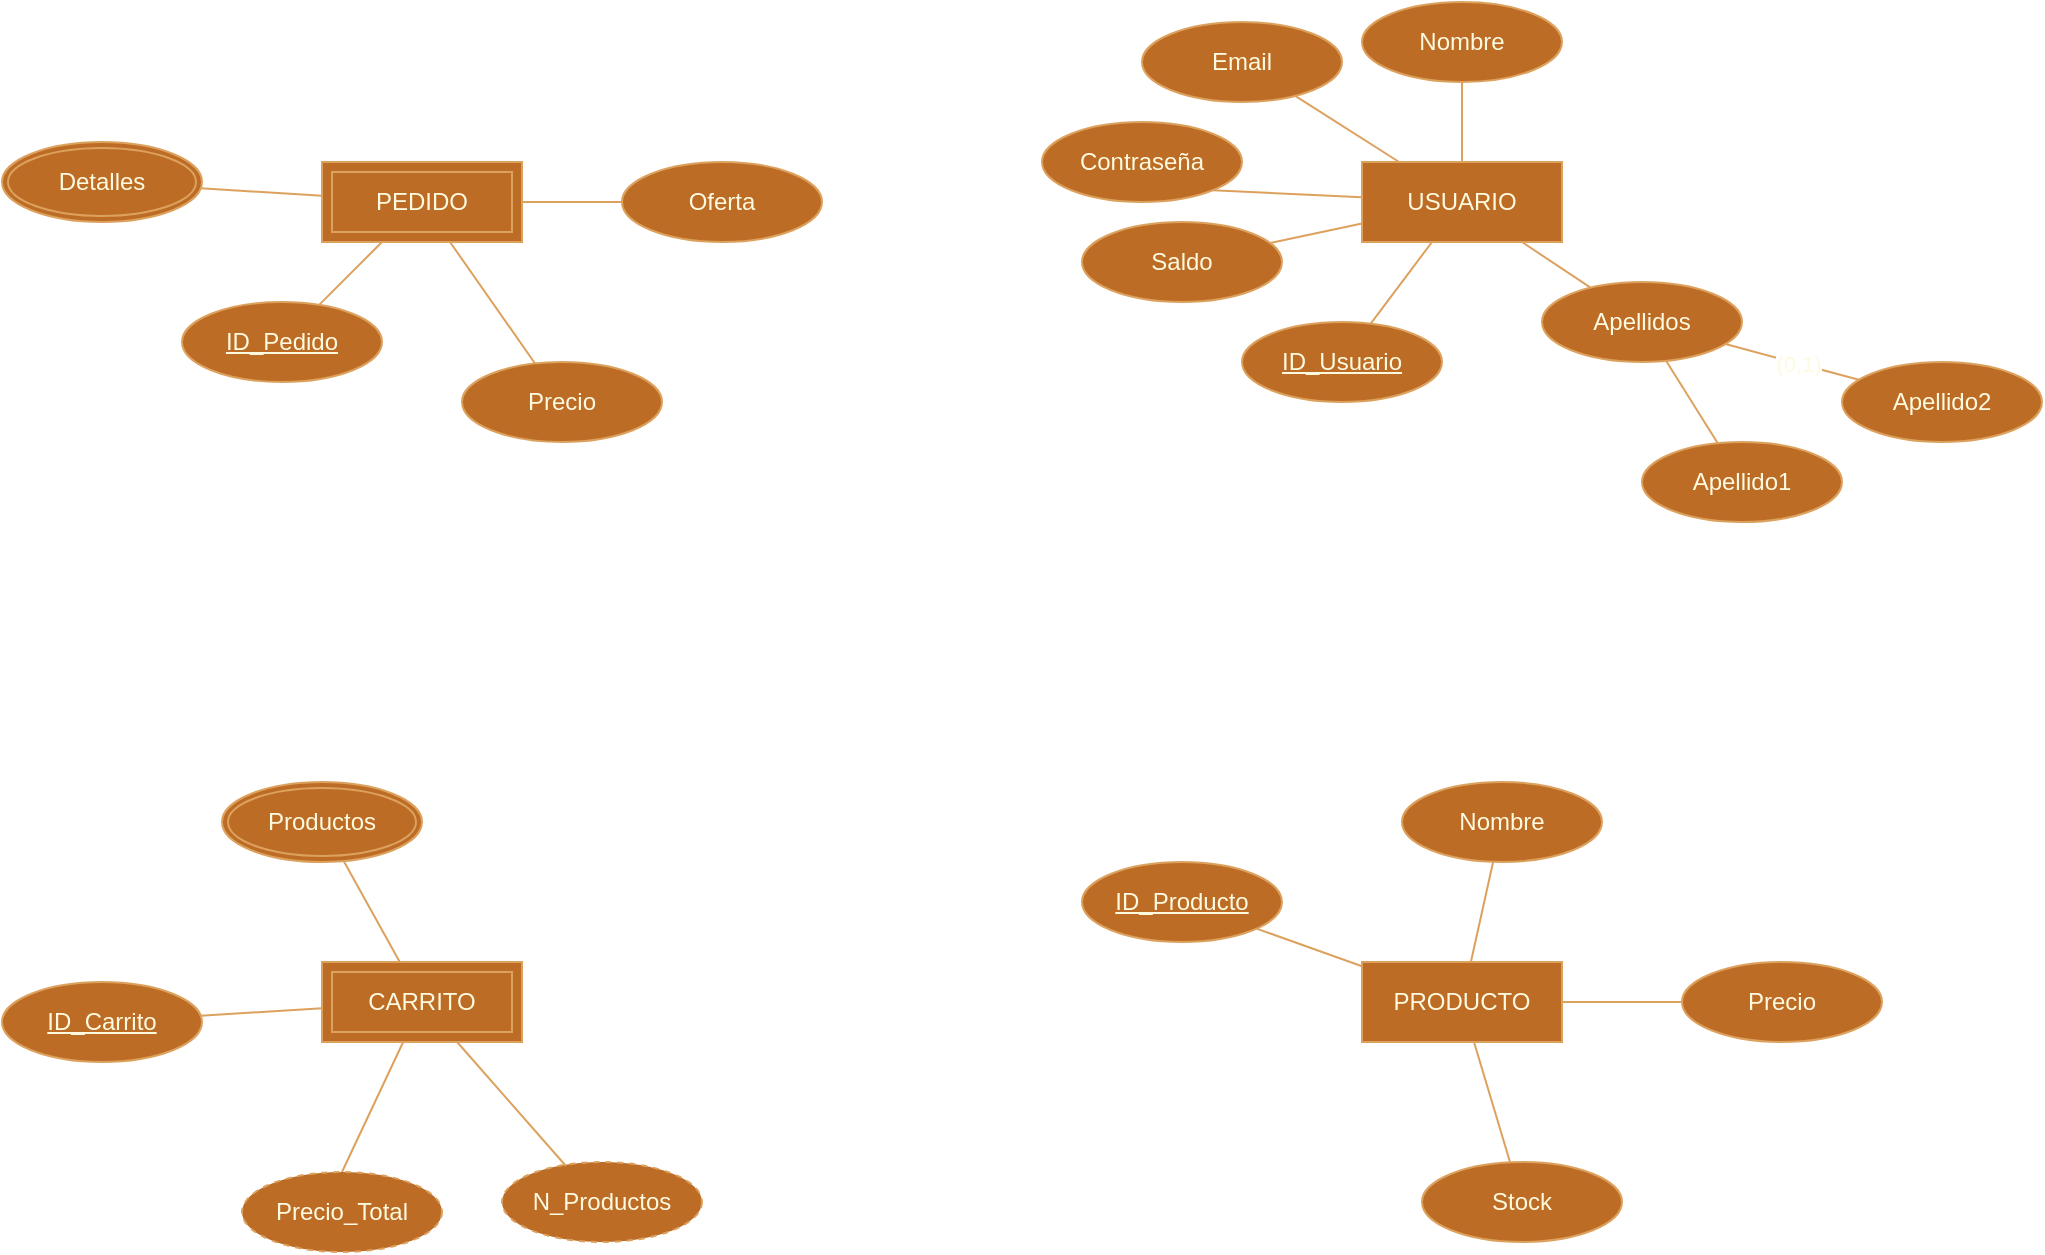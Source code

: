 <mxfile version="22.0.3" type="device">
  <diagram name="Página-1" id="lOI06mQbgqiizA9hYqav">
    <mxGraphModel dx="2261" dy="844" grid="1" gridSize="10" guides="1" tooltips="1" connect="1" arrows="1" fold="1" page="1" pageScale="1" pageWidth="827" pageHeight="1169" math="0" shadow="0">
      <root>
        <mxCell id="0" />
        <mxCell id="1" parent="0" />
        <mxCell id="zDU0V2HhhXgO2ktkkysO-43" style="edgeStyle=none;shape=connector;rounded=0;orthogonalLoop=1;jettySize=auto;html=1;labelBackgroundColor=default;strokeColor=#DDA15E;align=center;verticalAlign=middle;fontFamily=Helvetica;fontSize=11;fontColor=#FEFAE0;endArrow=none;endFill=0;fillColor=#BC6C25;" edge="1" parent="1" source="zDU0V2HhhXgO2ktkkysO-1" target="zDU0V2HhhXgO2ktkkysO-18">
          <mxGeometry relative="1" as="geometry" />
        </mxCell>
        <mxCell id="zDU0V2HhhXgO2ktkkysO-44" style="edgeStyle=none;shape=connector;rounded=0;orthogonalLoop=1;jettySize=auto;html=1;labelBackgroundColor=default;strokeColor=#DDA15E;align=center;verticalAlign=middle;fontFamily=Helvetica;fontSize=11;fontColor=#FEFAE0;endArrow=none;endFill=0;fillColor=#BC6C25;" edge="1" parent="1" source="zDU0V2HhhXgO2ktkkysO-1" target="zDU0V2HhhXgO2ktkkysO-17">
          <mxGeometry relative="1" as="geometry" />
        </mxCell>
        <mxCell id="zDU0V2HhhXgO2ktkkysO-45" style="edgeStyle=none;shape=connector;rounded=0;orthogonalLoop=1;jettySize=auto;html=1;labelBackgroundColor=default;strokeColor=#DDA15E;align=center;verticalAlign=middle;fontFamily=Helvetica;fontSize=11;fontColor=#FEFAE0;endArrow=none;endFill=0;fillColor=#BC6C25;" edge="1" parent="1" source="zDU0V2HhhXgO2ktkkysO-1" target="zDU0V2HhhXgO2ktkkysO-5">
          <mxGeometry relative="1" as="geometry" />
        </mxCell>
        <mxCell id="zDU0V2HhhXgO2ktkkysO-46" style="edgeStyle=none;shape=connector;rounded=0;orthogonalLoop=1;jettySize=auto;html=1;labelBackgroundColor=default;strokeColor=#DDA15E;align=center;verticalAlign=middle;fontFamily=Helvetica;fontSize=11;fontColor=#FEFAE0;endArrow=none;endFill=0;fillColor=#BC6C25;" edge="1" parent="1" source="zDU0V2HhhXgO2ktkkysO-1" target="zDU0V2HhhXgO2ktkkysO-19">
          <mxGeometry relative="1" as="geometry" />
        </mxCell>
        <mxCell id="zDU0V2HhhXgO2ktkkysO-1" value="PEDIDO" style="shape=ext;margin=3;double=1;whiteSpace=wrap;html=1;align=center;labelBackgroundColor=none;fillColor=#BC6C25;strokeColor=#DDA15E;fontColor=#FEFAE0;" vertex="1" parent="1">
          <mxGeometry x="80" y="80" width="100" height="40" as="geometry" />
        </mxCell>
        <mxCell id="zDU0V2HhhXgO2ktkkysO-39" style="edgeStyle=none;shape=connector;rounded=0;orthogonalLoop=1;jettySize=auto;html=1;entryX=0.5;entryY=0;entryDx=0;entryDy=0;labelBackgroundColor=default;strokeColor=#DDA15E;align=center;verticalAlign=middle;fontFamily=Helvetica;fontSize=11;fontColor=#FEFAE0;endArrow=none;endFill=0;fillColor=#BC6C25;" edge="1" parent="1" source="zDU0V2HhhXgO2ktkkysO-2" target="zDU0V2HhhXgO2ktkkysO-21">
          <mxGeometry relative="1" as="geometry" />
        </mxCell>
        <mxCell id="zDU0V2HhhXgO2ktkkysO-41" style="edgeStyle=none;shape=connector;rounded=0;orthogonalLoop=1;jettySize=auto;html=1;labelBackgroundColor=default;strokeColor=#DDA15E;align=center;verticalAlign=middle;fontFamily=Helvetica;fontSize=11;fontColor=#FEFAE0;endArrow=none;endFill=0;fillColor=#BC6C25;" edge="1" parent="1" source="zDU0V2HhhXgO2ktkkysO-2" target="zDU0V2HhhXgO2ktkkysO-6">
          <mxGeometry relative="1" as="geometry" />
        </mxCell>
        <mxCell id="zDU0V2HhhXgO2ktkkysO-42" style="edgeStyle=none;shape=connector;rounded=0;orthogonalLoop=1;jettySize=auto;html=1;labelBackgroundColor=default;strokeColor=#DDA15E;align=center;verticalAlign=middle;fontFamily=Helvetica;fontSize=11;fontColor=#FEFAE0;endArrow=none;endFill=0;fillColor=#BC6C25;" edge="1" parent="1" source="zDU0V2HhhXgO2ktkkysO-2" target="zDU0V2HhhXgO2ktkkysO-20">
          <mxGeometry relative="1" as="geometry" />
        </mxCell>
        <mxCell id="zDU0V2HhhXgO2ktkkysO-2" value="CARRITO" style="shape=ext;margin=3;double=1;whiteSpace=wrap;html=1;align=center;labelBackgroundColor=none;fillColor=#BC6C25;strokeColor=#DDA15E;fontColor=#FEFAE0;" vertex="1" parent="1">
          <mxGeometry x="80" y="480" width="100" height="40" as="geometry" />
        </mxCell>
        <mxCell id="zDU0V2HhhXgO2ktkkysO-35" style="edgeStyle=none;shape=connector;rounded=0;orthogonalLoop=1;jettySize=auto;html=1;labelBackgroundColor=default;strokeColor=#DDA15E;align=center;verticalAlign=middle;fontFamily=Helvetica;fontSize=11;fontColor=#FEFAE0;endArrow=none;endFill=0;fillColor=#BC6C25;" edge="1" parent="1" source="zDU0V2HhhXgO2ktkkysO-3" target="zDU0V2HhhXgO2ktkkysO-23">
          <mxGeometry relative="1" as="geometry" />
        </mxCell>
        <mxCell id="zDU0V2HhhXgO2ktkkysO-36" style="edgeStyle=none;shape=connector;rounded=0;orthogonalLoop=1;jettySize=auto;html=1;labelBackgroundColor=default;strokeColor=#DDA15E;align=center;verticalAlign=middle;fontFamily=Helvetica;fontSize=11;fontColor=#FEFAE0;endArrow=none;endFill=0;fillColor=#BC6C25;" edge="1" parent="1" source="zDU0V2HhhXgO2ktkkysO-3" target="zDU0V2HhhXgO2ktkkysO-24">
          <mxGeometry relative="1" as="geometry" />
        </mxCell>
        <mxCell id="zDU0V2HhhXgO2ktkkysO-37" style="edgeStyle=none;shape=connector;rounded=0;orthogonalLoop=1;jettySize=auto;html=1;labelBackgroundColor=default;strokeColor=#DDA15E;align=center;verticalAlign=middle;fontFamily=Helvetica;fontSize=11;fontColor=#FEFAE0;endArrow=none;endFill=0;fillColor=#BC6C25;" edge="1" parent="1" source="zDU0V2HhhXgO2ktkkysO-3" target="zDU0V2HhhXgO2ktkkysO-25">
          <mxGeometry relative="1" as="geometry" />
        </mxCell>
        <mxCell id="zDU0V2HhhXgO2ktkkysO-38" style="edgeStyle=none;shape=connector;rounded=0;orthogonalLoop=1;jettySize=auto;html=1;labelBackgroundColor=default;strokeColor=#DDA15E;align=center;verticalAlign=middle;fontFamily=Helvetica;fontSize=11;fontColor=#FEFAE0;endArrow=none;endFill=0;fillColor=#BC6C25;" edge="1" parent="1" source="zDU0V2HhhXgO2ktkkysO-3" target="zDU0V2HhhXgO2ktkkysO-7">
          <mxGeometry relative="1" as="geometry" />
        </mxCell>
        <mxCell id="zDU0V2HhhXgO2ktkkysO-3" value="PRODUCTO" style="whiteSpace=wrap;html=1;align=center;labelBackgroundColor=none;fillColor=#BC6C25;strokeColor=#DDA15E;fontColor=#FEFAE0;" vertex="1" parent="1">
          <mxGeometry x="600" y="480" width="100" height="40" as="geometry" />
        </mxCell>
        <mxCell id="zDU0V2HhhXgO2ktkkysO-26" style="rounded=0;orthogonalLoop=1;jettySize=auto;html=1;strokeColor=#DDA15E;fontColor=#FEFAE0;fillColor=#BC6C25;endArrow=none;endFill=0;" edge="1" parent="1" source="zDU0V2HhhXgO2ktkkysO-4" target="zDU0V2HhhXgO2ktkkysO-14">
          <mxGeometry relative="1" as="geometry" />
        </mxCell>
        <mxCell id="zDU0V2HhhXgO2ktkkysO-30" style="edgeStyle=none;shape=connector;rounded=0;orthogonalLoop=1;jettySize=auto;html=1;labelBackgroundColor=default;strokeColor=#DDA15E;align=center;verticalAlign=middle;fontFamily=Helvetica;fontSize=11;fontColor=#FEFAE0;endArrow=none;endFill=0;fillColor=#BC6C25;" edge="1" parent="1" source="zDU0V2HhhXgO2ktkkysO-4" target="zDU0V2HhhXgO2ktkkysO-9">
          <mxGeometry relative="1" as="geometry" />
        </mxCell>
        <mxCell id="zDU0V2HhhXgO2ktkkysO-31" style="edgeStyle=none;shape=connector;rounded=0;orthogonalLoop=1;jettySize=auto;html=1;labelBackgroundColor=default;strokeColor=#DDA15E;align=center;verticalAlign=middle;fontFamily=Helvetica;fontSize=11;fontColor=#FEFAE0;endArrow=none;endFill=0;fillColor=#BC6C25;" edge="1" parent="1" source="zDU0V2HhhXgO2ktkkysO-4" target="zDU0V2HhhXgO2ktkkysO-10">
          <mxGeometry relative="1" as="geometry" />
        </mxCell>
        <mxCell id="zDU0V2HhhXgO2ktkkysO-32" style="edgeStyle=none;shape=connector;rounded=0;orthogonalLoop=1;jettySize=auto;html=1;entryX=1;entryY=1;entryDx=0;entryDy=0;labelBackgroundColor=default;strokeColor=#DDA15E;align=center;verticalAlign=middle;fontFamily=Helvetica;fontSize=11;fontColor=#FEFAE0;endArrow=none;endFill=0;fillColor=#BC6C25;" edge="1" parent="1" source="zDU0V2HhhXgO2ktkkysO-4" target="zDU0V2HhhXgO2ktkkysO-11">
          <mxGeometry relative="1" as="geometry" />
        </mxCell>
        <mxCell id="zDU0V2HhhXgO2ktkkysO-33" style="edgeStyle=none;shape=connector;rounded=0;orthogonalLoop=1;jettySize=auto;html=1;labelBackgroundColor=default;strokeColor=#DDA15E;align=center;verticalAlign=middle;fontFamily=Helvetica;fontSize=11;fontColor=#FEFAE0;endArrow=none;endFill=0;fillColor=#BC6C25;" edge="1" parent="1" source="zDU0V2HhhXgO2ktkkysO-4" target="zDU0V2HhhXgO2ktkkysO-12">
          <mxGeometry relative="1" as="geometry" />
        </mxCell>
        <mxCell id="zDU0V2HhhXgO2ktkkysO-34" style="edgeStyle=none;shape=connector;rounded=0;orthogonalLoop=1;jettySize=auto;html=1;labelBackgroundColor=default;strokeColor=#DDA15E;align=center;verticalAlign=middle;fontFamily=Helvetica;fontSize=11;fontColor=#FEFAE0;endArrow=none;endFill=0;fillColor=#BC6C25;" edge="1" parent="1" source="zDU0V2HhhXgO2ktkkysO-4" target="zDU0V2HhhXgO2ktkkysO-13">
          <mxGeometry relative="1" as="geometry" />
        </mxCell>
        <mxCell id="zDU0V2HhhXgO2ktkkysO-4" value="USUARIO" style="whiteSpace=wrap;html=1;align=center;labelBackgroundColor=none;fillColor=#BC6C25;strokeColor=#DDA15E;fontColor=#FEFAE0;" vertex="1" parent="1">
          <mxGeometry x="600" y="80" width="100" height="40" as="geometry" />
        </mxCell>
        <mxCell id="zDU0V2HhhXgO2ktkkysO-5" value="ID_Pedido" style="ellipse;whiteSpace=wrap;html=1;align=center;fontStyle=4;labelBackgroundColor=none;fillColor=#BC6C25;strokeColor=#DDA15E;fontColor=#FEFAE0;" vertex="1" parent="1">
          <mxGeometry x="10" y="150" width="100" height="40" as="geometry" />
        </mxCell>
        <mxCell id="zDU0V2HhhXgO2ktkkysO-6" value="ID_Carrito" style="ellipse;whiteSpace=wrap;html=1;align=center;fontStyle=4;labelBackgroundColor=none;fillColor=#BC6C25;strokeColor=#DDA15E;fontColor=#FEFAE0;" vertex="1" parent="1">
          <mxGeometry x="-80" y="490" width="100" height="40" as="geometry" />
        </mxCell>
        <mxCell id="zDU0V2HhhXgO2ktkkysO-7" value="ID_Producto" style="ellipse;whiteSpace=wrap;html=1;align=center;fontStyle=4;labelBackgroundColor=none;fillColor=#BC6C25;strokeColor=#DDA15E;fontColor=#FEFAE0;" vertex="1" parent="1">
          <mxGeometry x="460" y="430" width="100" height="40" as="geometry" />
        </mxCell>
        <mxCell id="zDU0V2HhhXgO2ktkkysO-9" value="ID_Usuario" style="ellipse;whiteSpace=wrap;html=1;align=center;fontStyle=4;labelBackgroundColor=none;fillColor=#BC6C25;strokeColor=#DDA15E;fontColor=#FEFAE0;" vertex="1" parent="1">
          <mxGeometry x="540" y="160" width="100" height="40" as="geometry" />
        </mxCell>
        <mxCell id="zDU0V2HhhXgO2ktkkysO-10" value="Saldo" style="ellipse;whiteSpace=wrap;html=1;align=center;labelBackgroundColor=none;fillColor=#BC6C25;strokeColor=#DDA15E;fontColor=#FEFAE0;" vertex="1" parent="1">
          <mxGeometry x="460" y="110" width="100" height="40" as="geometry" />
        </mxCell>
        <mxCell id="zDU0V2HhhXgO2ktkkysO-11" value="Contraseña" style="ellipse;whiteSpace=wrap;html=1;align=center;labelBackgroundColor=none;fillColor=#BC6C25;strokeColor=#DDA15E;fontColor=#FEFAE0;" vertex="1" parent="1">
          <mxGeometry x="440" y="60" width="100" height="40" as="geometry" />
        </mxCell>
        <mxCell id="zDU0V2HhhXgO2ktkkysO-12" value="Email" style="ellipse;whiteSpace=wrap;html=1;align=center;labelBackgroundColor=none;fillColor=#BC6C25;strokeColor=#DDA15E;fontColor=#FEFAE0;" vertex="1" parent="1">
          <mxGeometry x="490" y="10" width="100" height="40" as="geometry" />
        </mxCell>
        <mxCell id="zDU0V2HhhXgO2ktkkysO-13" value="Nombre" style="ellipse;whiteSpace=wrap;html=1;align=center;labelBackgroundColor=none;fillColor=#BC6C25;strokeColor=#DDA15E;fontColor=#FEFAE0;" vertex="1" parent="1">
          <mxGeometry x="600" width="100" height="40" as="geometry" />
        </mxCell>
        <mxCell id="zDU0V2HhhXgO2ktkkysO-27" style="edgeStyle=none;shape=connector;rounded=0;orthogonalLoop=1;jettySize=auto;html=1;labelBackgroundColor=default;strokeColor=#DDA15E;align=center;verticalAlign=middle;fontFamily=Helvetica;fontSize=11;fontColor=#FEFAE0;endArrow=none;endFill=0;fillColor=#BC6C25;" edge="1" parent="1" source="zDU0V2HhhXgO2ktkkysO-14" target="zDU0V2HhhXgO2ktkkysO-15">
          <mxGeometry relative="1" as="geometry" />
        </mxCell>
        <mxCell id="zDU0V2HhhXgO2ktkkysO-28" style="edgeStyle=none;shape=connector;rounded=0;orthogonalLoop=1;jettySize=auto;html=1;labelBackgroundColor=default;strokeColor=#DDA15E;align=center;verticalAlign=middle;fontFamily=Helvetica;fontSize=11;fontColor=#FEFAE0;endArrow=none;endFill=0;fillColor=#BC6C25;" edge="1" parent="1" source="zDU0V2HhhXgO2ktkkysO-14" target="zDU0V2HhhXgO2ktkkysO-16">
          <mxGeometry relative="1" as="geometry" />
        </mxCell>
        <mxCell id="zDU0V2HhhXgO2ktkkysO-29" value="(0,1)" style="edgeLabel;html=1;align=center;verticalAlign=middle;resizable=0;points=[];fontSize=11;fontFamily=Helvetica;fontColor=#FEFAE0;" vertex="1" connectable="0" parent="zDU0V2HhhXgO2ktkkysO-28">
          <mxGeometry x="0.088" relative="1" as="geometry">
            <mxPoint as="offset" />
          </mxGeometry>
        </mxCell>
        <mxCell id="zDU0V2HhhXgO2ktkkysO-14" value="Apellidos" style="ellipse;whiteSpace=wrap;html=1;align=center;labelBackgroundColor=none;fillColor=#BC6C25;strokeColor=#DDA15E;fontColor=#FEFAE0;" vertex="1" parent="1">
          <mxGeometry x="690" y="140" width="100" height="40" as="geometry" />
        </mxCell>
        <mxCell id="zDU0V2HhhXgO2ktkkysO-15" value="Apellido1" style="ellipse;whiteSpace=wrap;html=1;align=center;labelBackgroundColor=none;fillColor=#BC6C25;strokeColor=#DDA15E;fontColor=#FEFAE0;" vertex="1" parent="1">
          <mxGeometry x="740" y="220" width="100" height="40" as="geometry" />
        </mxCell>
        <mxCell id="zDU0V2HhhXgO2ktkkysO-16" value="Apellido2" style="ellipse;whiteSpace=wrap;html=1;align=center;labelBackgroundColor=none;fillColor=#BC6C25;strokeColor=#DDA15E;fontColor=#FEFAE0;" vertex="1" parent="1">
          <mxGeometry x="840" y="180" width="100" height="40" as="geometry" />
        </mxCell>
        <mxCell id="zDU0V2HhhXgO2ktkkysO-17" value="Precio" style="ellipse;whiteSpace=wrap;html=1;align=center;labelBackgroundColor=none;fillColor=#BC6C25;strokeColor=#DDA15E;fontColor=#FEFAE0;" vertex="1" parent="1">
          <mxGeometry x="150" y="180" width="100" height="40" as="geometry" />
        </mxCell>
        <mxCell id="zDU0V2HhhXgO2ktkkysO-18" value="Oferta" style="ellipse;whiteSpace=wrap;html=1;align=center;labelBackgroundColor=none;fillColor=#BC6C25;strokeColor=#DDA15E;fontColor=#FEFAE0;" vertex="1" parent="1">
          <mxGeometry x="230" y="80" width="100" height="40" as="geometry" />
        </mxCell>
        <mxCell id="zDU0V2HhhXgO2ktkkysO-19" value="Detalles" style="ellipse;shape=doubleEllipse;margin=3;whiteSpace=wrap;html=1;align=center;strokeColor=#DDA15E;fontColor=#FEFAE0;fillColor=#BC6C25;" vertex="1" parent="1">
          <mxGeometry x="-80" y="70" width="100" height="40" as="geometry" />
        </mxCell>
        <mxCell id="zDU0V2HhhXgO2ktkkysO-20" value="Productos" style="ellipse;shape=doubleEllipse;margin=3;whiteSpace=wrap;html=1;align=center;strokeColor=#DDA15E;fontColor=#FEFAE0;fillColor=#BC6C25;" vertex="1" parent="1">
          <mxGeometry x="30" y="390" width="100" height="40" as="geometry" />
        </mxCell>
        <mxCell id="zDU0V2HhhXgO2ktkkysO-21" value="Precio_Total" style="ellipse;whiteSpace=wrap;html=1;align=center;dashed=1;strokeColor=#DDA15E;fontColor=#FEFAE0;fillColor=#BC6C25;" vertex="1" parent="1">
          <mxGeometry x="40" y="585" width="100" height="40" as="geometry" />
        </mxCell>
        <mxCell id="zDU0V2HhhXgO2ktkkysO-22" value="N_Productos" style="ellipse;whiteSpace=wrap;html=1;align=center;dashed=1;strokeColor=#DDA15E;fontColor=#FEFAE0;fillColor=#BC6C25;" vertex="1" parent="1">
          <mxGeometry x="170" y="580" width="100" height="40" as="geometry" />
        </mxCell>
        <mxCell id="zDU0V2HhhXgO2ktkkysO-23" value="Nombre" style="ellipse;whiteSpace=wrap;html=1;align=center;labelBackgroundColor=none;fillColor=#BC6C25;strokeColor=#DDA15E;fontColor=#FEFAE0;" vertex="1" parent="1">
          <mxGeometry x="620" y="390" width="100" height="40" as="geometry" />
        </mxCell>
        <mxCell id="zDU0V2HhhXgO2ktkkysO-24" value="Precio" style="ellipse;whiteSpace=wrap;html=1;align=center;labelBackgroundColor=none;fillColor=#BC6C25;strokeColor=#DDA15E;fontColor=#FEFAE0;" vertex="1" parent="1">
          <mxGeometry x="760" y="480" width="100" height="40" as="geometry" />
        </mxCell>
        <mxCell id="zDU0V2HhhXgO2ktkkysO-25" value="Stock" style="ellipse;whiteSpace=wrap;html=1;align=center;labelBackgroundColor=none;fillColor=#BC6C25;strokeColor=#DDA15E;fontColor=#FEFAE0;" vertex="1" parent="1">
          <mxGeometry x="630" y="580" width="100" height="40" as="geometry" />
        </mxCell>
        <mxCell id="zDU0V2HhhXgO2ktkkysO-40" style="edgeStyle=none;shape=connector;rounded=0;orthogonalLoop=1;jettySize=auto;html=1;entryX=0.32;entryY=0.05;entryDx=0;entryDy=0;entryPerimeter=0;labelBackgroundColor=default;strokeColor=#DDA15E;align=center;verticalAlign=middle;fontFamily=Helvetica;fontSize=11;fontColor=#FEFAE0;endArrow=none;endFill=0;fillColor=#BC6C25;" edge="1" parent="1" source="zDU0V2HhhXgO2ktkkysO-2" target="zDU0V2HhhXgO2ktkkysO-22">
          <mxGeometry relative="1" as="geometry" />
        </mxCell>
      </root>
    </mxGraphModel>
  </diagram>
</mxfile>

